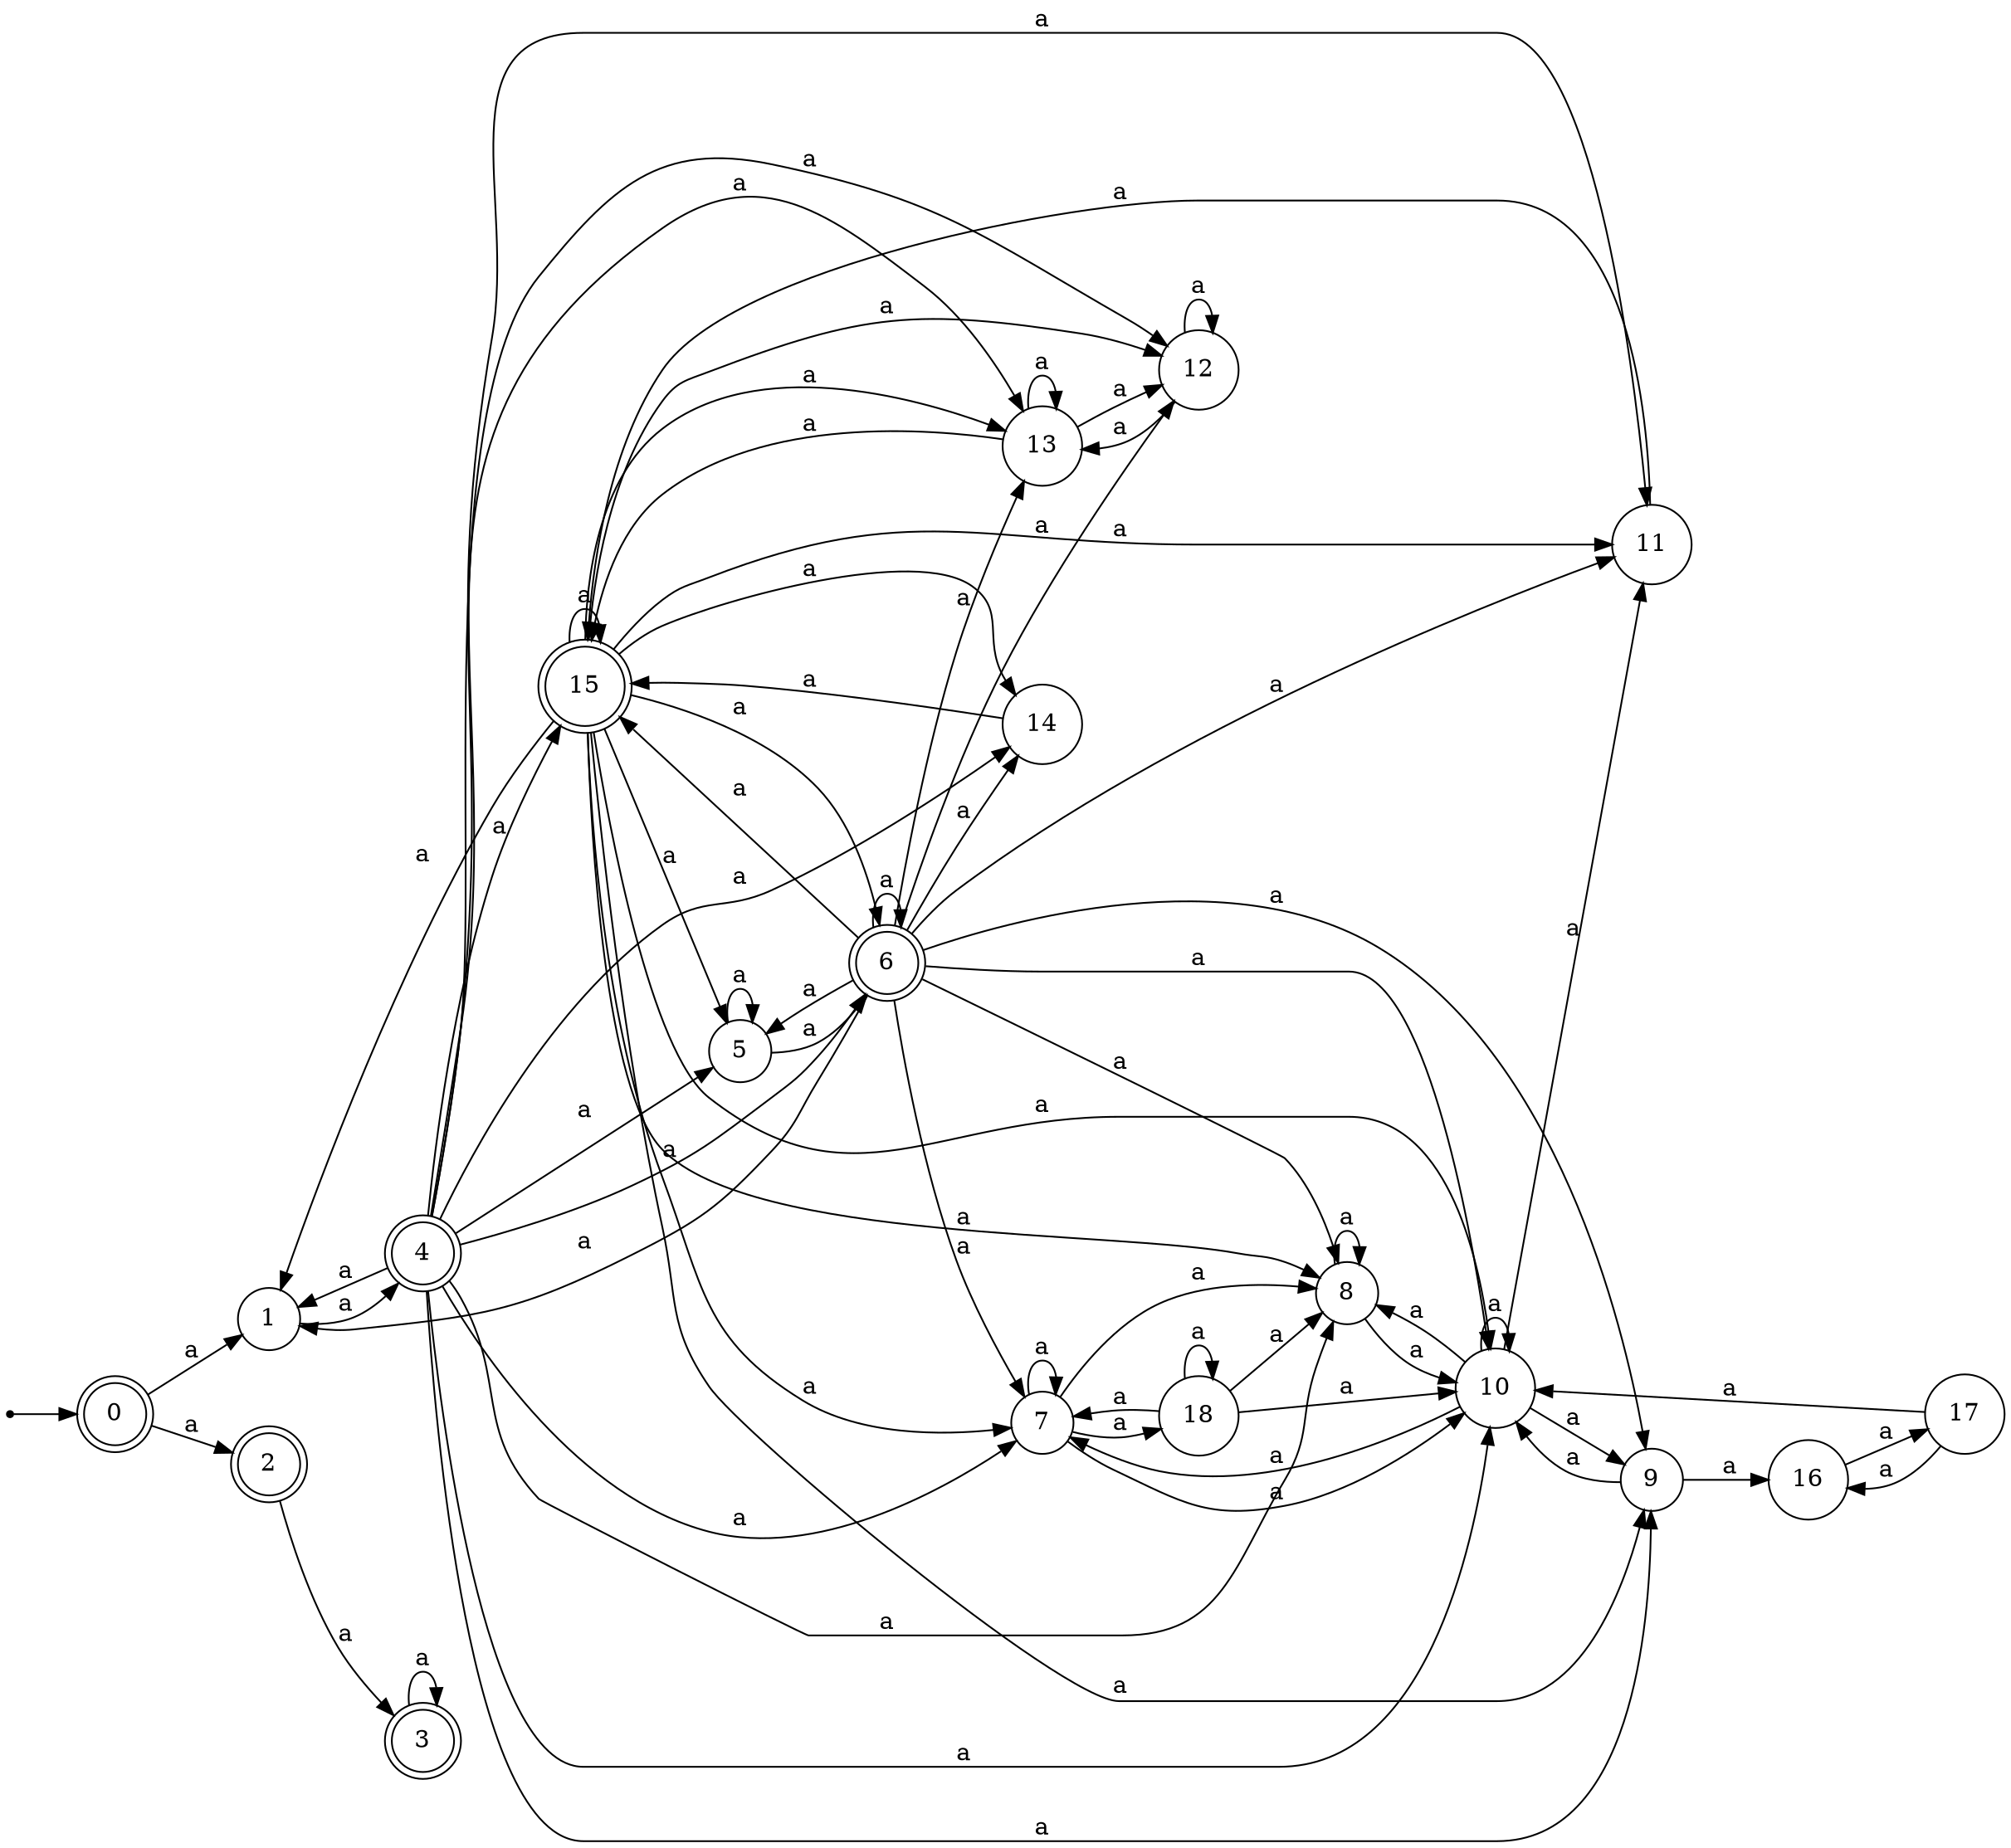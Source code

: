 digraph finite_state_machine {
rankdir=LR;
size="20,20";
node [shape = point]; "dummy0"
node [shape = doublecircle]; "0";"dummy0" -> "0";
node [shape = circle]; "1";
node [shape = doublecircle]; "2";node [shape = doublecircle]; "3";node [shape = doublecircle]; "4";node [shape = circle]; "5";
node [shape = doublecircle]; "6";node [shape = circle]; "7";
node [shape = circle]; "8";
node [shape = circle]; "9";
node [shape = circle]; "10";
node [shape = circle]; "11";
node [shape = circle]; "12";
node [shape = circle]; "13";
node [shape = circle]; "14";
node [shape = doublecircle]; "15";node [shape = circle]; "16";
node [shape = circle]; "17";
node [shape = circle]; "18";
"0" -> "1" [label = "a"];
 "0" -> "2" [label = "a"];
 "2" -> "3" [label = "a"];
 "3" -> "3" [label = "a"];
 "1" -> "4" [label = "a"];
 "4" -> "1" [label = "a"];
 "4" -> "5" [label = "a"];
 "4" -> "6" [label = "a"];
 "4" -> "7" [label = "a"];
 "4" -> "8" [label = "a"];
 "4" -> "9" [label = "a"];
 "4" -> "10" [label = "a"];
 "4" -> "11" [label = "a"];
 "4" -> "12" [label = "a"];
 "4" -> "13" [label = "a"];
 "4" -> "14" [label = "a"];
 "4" -> "15" [label = "a"];
 "15" -> "1" [label = "a"];
 "15" -> "5" [label = "a"];
 "15" -> "6" [label = "a"];
 "15" -> "7" [label = "a"];
 "15" -> "8" [label = "a"];
 "15" -> "9" [label = "a"];
 "15" -> "10" [label = "a"];
 "15" -> "11" [label = "a"];
 "15" -> "12" [label = "a"];
 "15" -> "13" [label = "a"];
 "15" -> "14" [label = "a"];
 "15" -> "15" [label = "a"];
 "14" -> "15" [label = "a"];
 "13" -> "12" [label = "a"];
 "13" -> "13" [label = "a"];
 "13" -> "15" [label = "a"];
 "12" -> "12" [label = "a"];
 "12" -> "13" [label = "a"];
 "11" -> "15" [label = "a"];
 "10" -> "7" [label = "a"];
 "10" -> "8" [label = "a"];
 "10" -> "9" [label = "a"];
 "10" -> "10" [label = "a"];
 "10" -> "11" [label = "a"];
 "9" -> "16" [label = "a"];
 "9" -> "10" [label = "a"];
 "16" -> "17" [label = "a"];
 "17" -> "16" [label = "a"];
 "17" -> "10" [label = "a"];
 "8" -> "8" [label = "a"];
 "8" -> "10" [label = "a"];
 "7" -> "8" [label = "a"];
 "7" -> "18" [label = "a"];
 "7" -> "10" [label = "a"];
 "7" -> "7" [label = "a"];
 "18" -> "8" [label = "a"];
 "18" -> "18" [label = "a"];
 "18" -> "10" [label = "a"];
 "18" -> "7" [label = "a"];
 "6" -> "1" [label = "a"];
 "6" -> "5" [label = "a"];
 "6" -> "6" [label = "a"];
 "6" -> "7" [label = "a"];
 "6" -> "8" [label = "a"];
 "6" -> "9" [label = "a"];
 "6" -> "10" [label = "a"];
 "6" -> "11" [label = "a"];
 "6" -> "12" [label = "a"];
 "6" -> "13" [label = "a"];
 "6" -> "14" [label = "a"];
 "6" -> "15" [label = "a"];
 "5" -> "5" [label = "a"];
 "5" -> "6" [label = "a"];
 }
